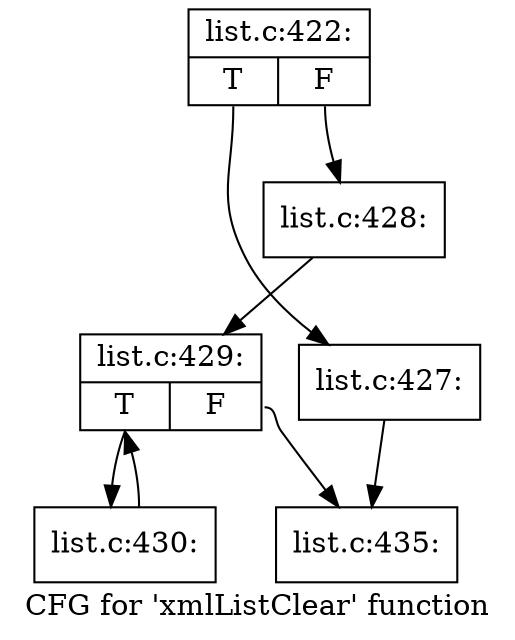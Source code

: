 digraph "CFG for 'xmlListClear' function" {
	label="CFG for 'xmlListClear' function";

	Node0x5238020 [shape=record,label="{list.c:422:|{<s0>T|<s1>F}}"];
	Node0x5238020:s0 -> Node0x524a100;
	Node0x5238020:s1 -> Node0x524a150;
	Node0x524a100 [shape=record,label="{list.c:427:}"];
	Node0x524a100 -> Node0x524aab0;
	Node0x524a150 [shape=record,label="{list.c:428:}"];
	Node0x524a150 -> Node0x524a890;
	Node0x524a890 [shape=record,label="{list.c:429:|{<s0>T|<s1>F}}"];
	Node0x524a890:s0 -> Node0x524ade0;
	Node0x524a890:s1 -> Node0x524aab0;
	Node0x524ade0 [shape=record,label="{list.c:430:}"];
	Node0x524ade0 -> Node0x524a890;
	Node0x524aab0 [shape=record,label="{list.c:435:}"];
}
